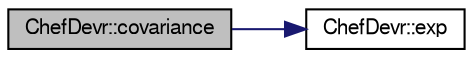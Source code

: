 digraph "ChefDevr::covariance"
{
 // LATEX_PDF_SIZE
  edge [fontname="FreeSans",fontsize="10",labelfontname="FreeSans",labelfontsize="10"];
  node [fontname="FreeSans",fontsize="10",shape=record];
  rankdir="LR";
  Node12 [label="ChefDevr::covariance",height=0.2,width=0.4,color="black", fillcolor="grey75", style="filled", fontcolor="black",tooltip="Covariance function given in the research paper : A Versatile Parametrization for Measured Materials ..."];
  Node12 -> Node13 [color="midnightblue",fontsize="10",style="solid",fontname="FreeSans"];
  Node13 [label="ChefDevr::exp",height=0.2,width=0.4,color="black", fillcolor="white", style="filled",URL="$namespace_chef_devr.html#a32a6050007122653c2126dd432afe13a",tooltip=" "];
}
